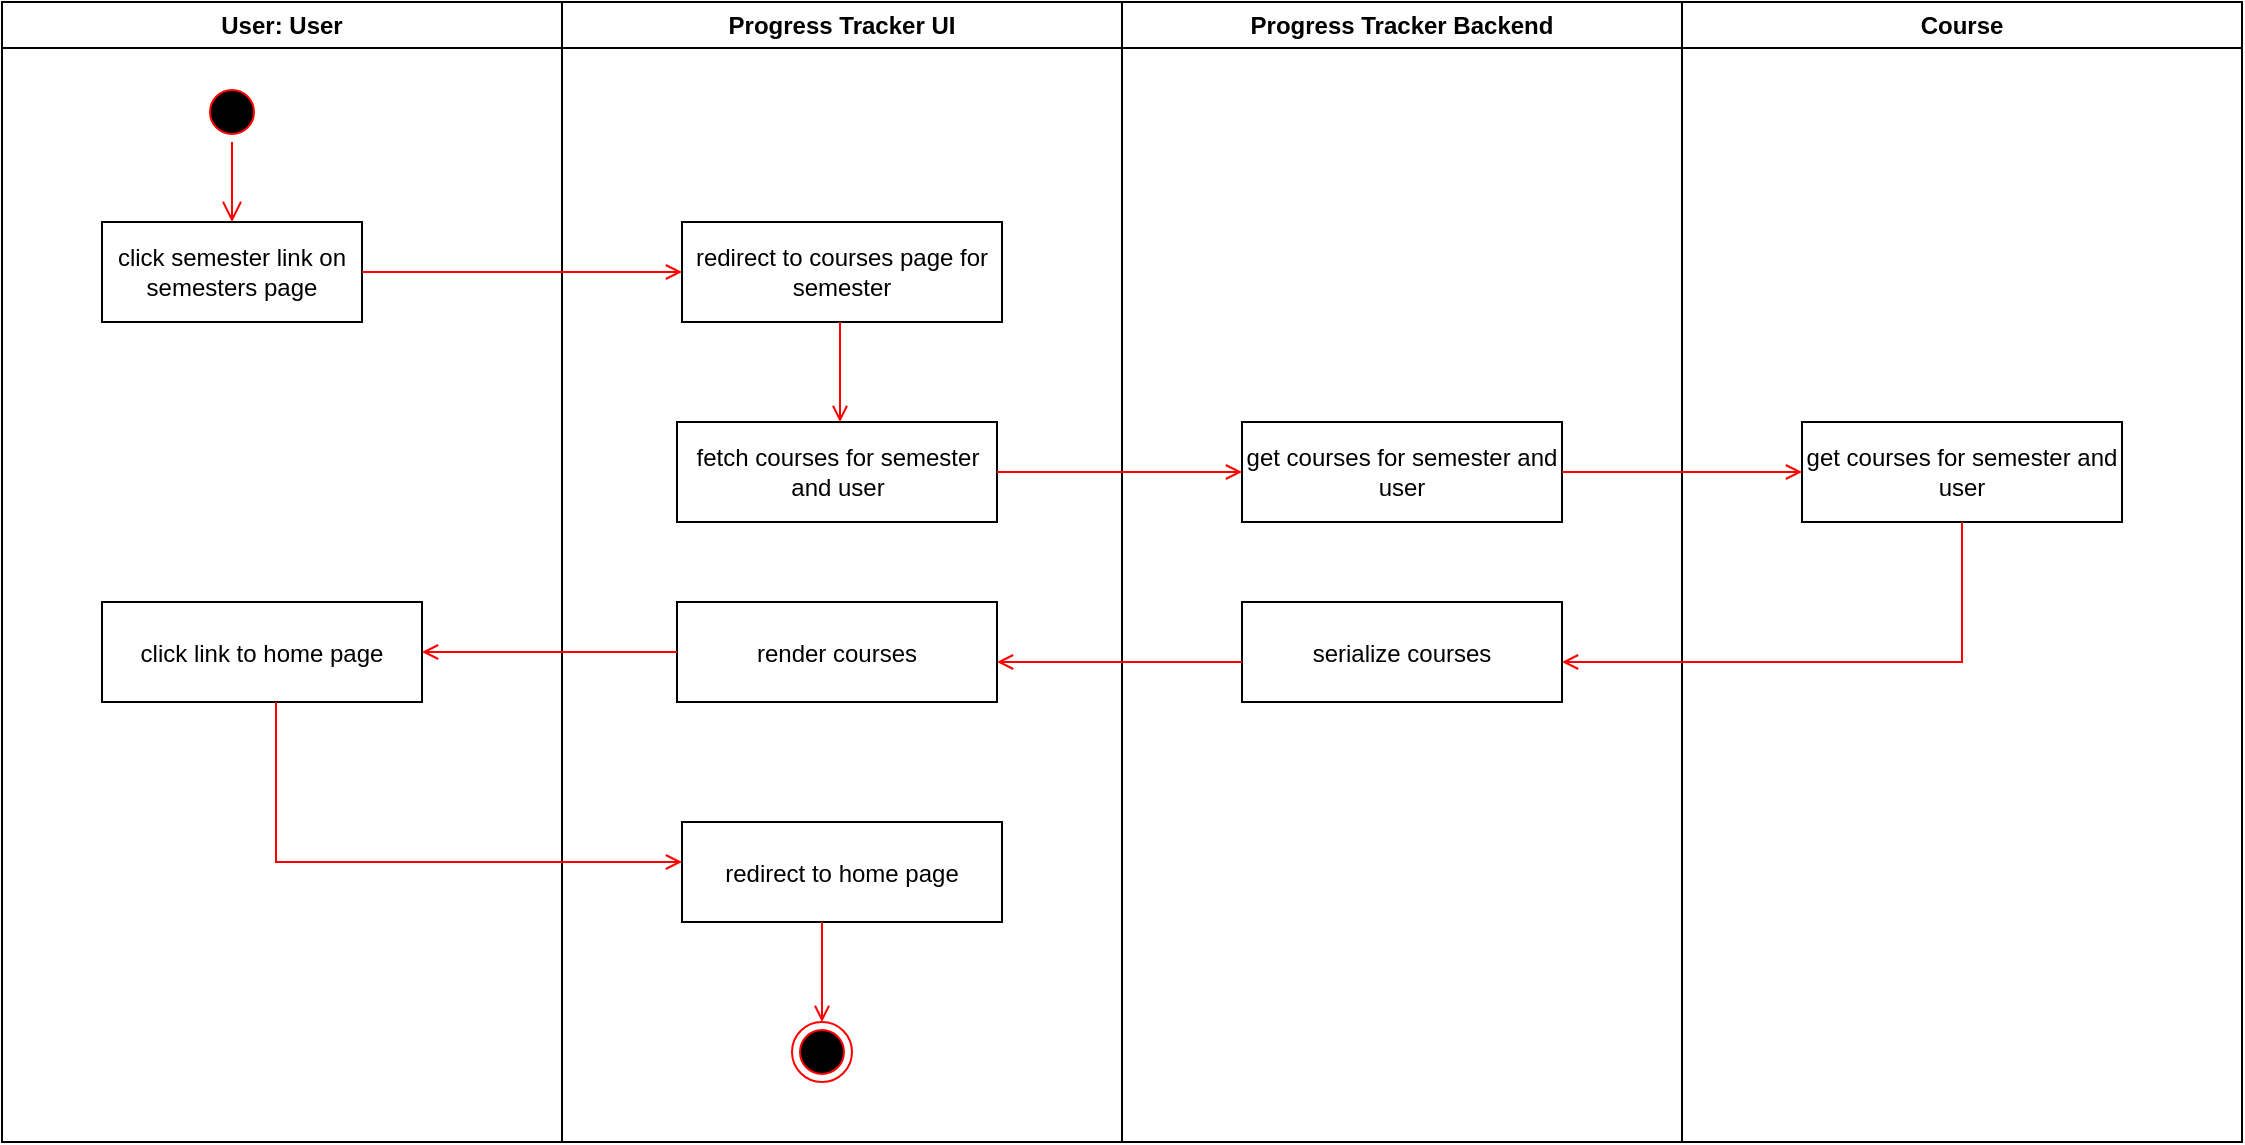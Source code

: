 <?xml version="1.0" encoding="UTF-8"?>
<mxfile compressed="false" version="12.1.7" type="device" pages="1"><diagram id="qxIXQQoXLA4KPB8yL7MM" name="Page-3"><mxGraphModel dx="1181" dy="723" grid="1" gridSize="10" guides="1" tooltips="1" connect="1" arrows="1" fold="1" page="1" pageScale="1" pageWidth="850" pageHeight="1100" math="0" shadow="0"><root><mxCell id="4MsPIWo7bYqa63KtsmRX-0"/><mxCell id="4MsPIWo7bYqa63KtsmRX-1" parent="4MsPIWo7bYqa63KtsmRX-0"/><mxCell id="LsV0TuWWeMVyQ18mXXkU-35" value="User: User" style="swimlane;whiteSpace=wrap" parent="4MsPIWo7bYqa63KtsmRX-1" vertex="1"><mxGeometry x="440" y="280" width="280" height="570" as="geometry"/></mxCell><mxCell id="LsV0TuWWeMVyQ18mXXkU-36" value="" style="ellipse;shape=startState;fillColor=#000000;strokeColor=#ff0000;" parent="LsV0TuWWeMVyQ18mXXkU-35" vertex="1"><mxGeometry x="100" y="40" width="30" height="30" as="geometry"/></mxCell><mxCell id="LsV0TuWWeMVyQ18mXXkU-37" value="" style="edgeStyle=elbowEdgeStyle;elbow=horizontal;verticalAlign=bottom;endArrow=open;endSize=8;strokeColor=#FF0000;endFill=1;rounded=0;jumpStyle=arc;" parent="LsV0TuWWeMVyQ18mXXkU-35" source="LsV0TuWWeMVyQ18mXXkU-36" target="LsV0TuWWeMVyQ18mXXkU-38" edge="1"><mxGeometry x="100" y="40" as="geometry"><mxPoint x="115" y="110" as="targetPoint"/></mxGeometry></mxCell><mxCell id="LsV0TuWWeMVyQ18mXXkU-38" value="click semester link on semesters page" style="whiteSpace=wrap;" parent="LsV0TuWWeMVyQ18mXXkU-35" vertex="1"><mxGeometry x="50" y="110" width="130" height="50" as="geometry"/></mxCell><mxCell id="Nz6OXigeq6Z0XNe9WV_4-19" value="click link to home page" style="" parent="LsV0TuWWeMVyQ18mXXkU-35" vertex="1"><mxGeometry x="50" y="300" width="160" height="50" as="geometry"/></mxCell><mxCell id="LsV0TuWWeMVyQ18mXXkU-44" value="Progress Tracker UI" style="swimlane;whiteSpace=wrap" parent="4MsPIWo7bYqa63KtsmRX-1" vertex="1"><mxGeometry x="720" y="280" width="280" height="570" as="geometry"/></mxCell><mxCell id="LsV0TuWWeMVyQ18mXXkU-39" value="redirect to courses page for semester" style="whiteSpace=wrap;" parent="LsV0TuWWeMVyQ18mXXkU-44" vertex="1"><mxGeometry x="60" y="110" width="160" height="50" as="geometry"/></mxCell><mxCell id="Nz6OXigeq6Z0XNe9WV_4-8" value="fetch courses for semester and user" style="whiteSpace=wrap;" parent="LsV0TuWWeMVyQ18mXXkU-44" vertex="1"><mxGeometry x="57.5" y="210" width="160" height="50" as="geometry"/></mxCell><mxCell id="Nz6OXigeq6Z0XNe9WV_4-9" value="" style="endArrow=open;strokeColor=#FF0000;endFill=1;rounded=0;jumpStyle=arc;edgeStyle=elbowEdgeStyle;" parent="LsV0TuWWeMVyQ18mXXkU-44" source="LsV0TuWWeMVyQ18mXXkU-39" target="Nz6OXigeq6Z0XNe9WV_4-8" edge="1"><mxGeometry relative="1" as="geometry"><mxPoint x="80" y="184.5" as="sourcePoint"/><mxPoint x="240" y="184.5" as="targetPoint"/></mxGeometry></mxCell><mxCell id="Nz6OXigeq6Z0XNe9WV_4-17" value="render courses" style="" parent="LsV0TuWWeMVyQ18mXXkU-44" vertex="1"><mxGeometry x="57.5" y="300" width="160" height="50" as="geometry"/></mxCell><mxCell id="Nz6OXigeq6Z0XNe9WV_4-21" value="redirect to home page" style="" parent="LsV0TuWWeMVyQ18mXXkU-44" vertex="1"><mxGeometry x="60" y="410" width="160" height="50" as="geometry"/></mxCell><mxCell id="Nz6OXigeq6Z0XNe9WV_4-23" value="" style="ellipse;html=1;shape=endState;fillColor=#000000;strokeColor=#ff0000;" parent="LsV0TuWWeMVyQ18mXXkU-44" vertex="1"><mxGeometry x="115" y="510" width="30" height="30" as="geometry"/></mxCell><mxCell id="Nz6OXigeq6Z0XNe9WV_4-24" value="" style="endArrow=open;strokeColor=#FF0000;endFill=1;rounded=0;jumpStyle=arc;edgeStyle=elbowEdgeStyle;" parent="LsV0TuWWeMVyQ18mXXkU-44" source="Nz6OXigeq6Z0XNe9WV_4-21" target="Nz6OXigeq6Z0XNe9WV_4-23" edge="1"><mxGeometry relative="1" as="geometry"><mxPoint x="56" y="510" as="sourcePoint"/><mxPoint x="259" y="590.0" as="targetPoint"/><Array as="points"><mxPoint x="130" y="480"/><mxPoint x="97.5" y="745"/><mxPoint x="127.5" y="715"/><mxPoint x="37.5" y="745"/><mxPoint x="87.5" y="735"/></Array></mxGeometry></mxCell><mxCell id="LsV0TuWWeMVyQ18mXXkU-63" value="Progress Tracker Backend" style="swimlane;whiteSpace=wrap" parent="4MsPIWo7bYqa63KtsmRX-1" vertex="1"><mxGeometry x="1000" y="280" width="280" height="570" as="geometry"><mxRectangle x="724.5" y="128" width="80" height="23" as="alternateBounds"/></mxGeometry></mxCell><mxCell id="Nz6OXigeq6Z0XNe9WV_4-11" value="get courses for semester and user" style="whiteSpace=wrap;" parent="LsV0TuWWeMVyQ18mXXkU-63" vertex="1"><mxGeometry x="60" y="210" width="160" height="50" as="geometry"/></mxCell><mxCell id="Nz6OXigeq6Z0XNe9WV_4-15" value="serialize courses" style="" parent="LsV0TuWWeMVyQ18mXXkU-63" vertex="1"><mxGeometry x="60" y="300" width="160" height="50" as="geometry"/></mxCell><mxCell id="LsV0TuWWeMVyQ18mXXkU-40" value="" style="endArrow=open;strokeColor=#FF0000;endFill=1;rounded=0;jumpStyle=arc;" parent="4MsPIWo7bYqa63KtsmRX-1" source="LsV0TuWWeMVyQ18mXXkU-38" target="LsV0TuWWeMVyQ18mXXkU-39" edge="1"><mxGeometry relative="1" as="geometry"/></mxCell><mxCell id="Nz6OXigeq6Z0XNe9WV_4-0" value="Course" style="swimlane;whiteSpace=wrap" parent="4MsPIWo7bYqa63KtsmRX-1" vertex="1"><mxGeometry x="1280" y="280" width="280" height="570" as="geometry"><mxRectangle x="724.5" y="128" width="80" height="23" as="alternateBounds"/></mxGeometry></mxCell><mxCell id="Nz6OXigeq6Z0XNe9WV_4-12" value="get courses for semester and user" style="whiteSpace=wrap;" parent="Nz6OXigeq6Z0XNe9WV_4-0" vertex="1"><mxGeometry x="60" y="210" width="160" height="50" as="geometry"/></mxCell><mxCell id="Nz6OXigeq6Z0XNe9WV_4-13" value="" style="endArrow=open;strokeColor=#FF0000;endFill=1;rounded=0;jumpStyle=arc;edgeStyle=elbowEdgeStyle;" parent="4MsPIWo7bYqa63KtsmRX-1" source="Nz6OXigeq6Z0XNe9WV_4-8" target="Nz6OXigeq6Z0XNe9WV_4-11" edge="1"><mxGeometry relative="1" as="geometry"><mxPoint x="1029.833" y="510" as="sourcePoint"/><mxPoint x="1029.833" y="560" as="targetPoint"/></mxGeometry></mxCell><mxCell id="Nz6OXigeq6Z0XNe9WV_4-14" value="" style="endArrow=open;strokeColor=#FF0000;endFill=1;rounded=0;jumpStyle=arc;edgeStyle=elbowEdgeStyle;" parent="4MsPIWo7bYqa63KtsmRX-1" source="Nz6OXigeq6Z0XNe9WV_4-11" target="Nz6OXigeq6Z0XNe9WV_4-12" edge="1"><mxGeometry relative="1" as="geometry"><mxPoint x="1219" y="560" as="sourcePoint"/><mxPoint x="1341.5" y="560" as="targetPoint"/></mxGeometry></mxCell><mxCell id="Nz6OXigeq6Z0XNe9WV_4-16" value="" style="endArrow=open;strokeColor=#FF0000;endFill=1;rounded=0;jumpStyle=arc;edgeStyle=elbowEdgeStyle;" parent="4MsPIWo7bYqa63KtsmRX-1" source="Nz6OXigeq6Z0XNe9WV_4-12" target="Nz6OXigeq6Z0XNe9WV_4-15" edge="1"><mxGeometry relative="1" as="geometry"><mxPoint x="1290" y="620" as="sourcePoint"/><mxPoint x="1410" y="620" as="targetPoint"/><Array as="points"><mxPoint x="1420" y="610"/><mxPoint x="1420" y="590"/><mxPoint x="1450" y="560"/><mxPoint x="1360" y="590"/><mxPoint x="1410" y="580"/></Array></mxGeometry></mxCell><mxCell id="Nz6OXigeq6Z0XNe9WV_4-18" value="" style="endArrow=open;strokeColor=#FF0000;endFill=1;rounded=0;jumpStyle=arc;edgeStyle=elbowEdgeStyle;" parent="4MsPIWo7bYqa63KtsmRX-1" source="Nz6OXigeq6Z0XNe9WV_4-15" target="Nz6OXigeq6Z0XNe9WV_4-17" edge="1"><mxGeometry relative="1" as="geometry"><mxPoint x="1049.5" y="660" as="sourcePoint"/><mxPoint x="849.5" y="730" as="targetPoint"/><Array as="points"><mxPoint x="1000" y="610"/><mxPoint x="1049.5" y="710"/><mxPoint x="1079.5" y="680"/><mxPoint x="989.5" y="710"/><mxPoint x="1039.5" y="700"/></Array></mxGeometry></mxCell><mxCell id="Nz6OXigeq6Z0XNe9WV_4-20" value="" style="endArrow=open;strokeColor=#FF0000;endFill=1;rounded=0;jumpStyle=arc;edgeStyle=elbowEdgeStyle;" parent="4MsPIWo7bYqa63KtsmRX-1" source="Nz6OXigeq6Z0XNe9WV_4-17" target="Nz6OXigeq6Z0XNe9WV_4-19" edge="1"><mxGeometry relative="1" as="geometry"><mxPoint x="772.5" y="650" as="sourcePoint"/><mxPoint x="650" y="650" as="targetPoint"/><Array as="points"><mxPoint x="720" y="605"/><mxPoint x="762" y="750"/><mxPoint x="792" y="720"/><mxPoint x="702" y="750"/><mxPoint x="752" y="740"/></Array></mxGeometry></mxCell><mxCell id="Nz6OXigeq6Z0XNe9WV_4-22" value="" style="endArrow=open;strokeColor=#FF0000;endFill=1;rounded=0;jumpStyle=arc;edgeStyle=elbowEdgeStyle;" parent="4MsPIWo7bYqa63KtsmRX-1" source="Nz6OXigeq6Z0XNe9WV_4-19" target="Nz6OXigeq6Z0XNe9WV_4-21" edge="1"><mxGeometry relative="1" as="geometry"><mxPoint x="596" y="660" as="sourcePoint"/><mxPoint x="506.5" y="720" as="targetPoint"/><Array as="points"><mxPoint x="577" y="710"/><mxPoint x="618.5" y="865"/><mxPoint x="648.5" y="835"/><mxPoint x="558.5" y="865"/><mxPoint x="608.5" y="855"/></Array></mxGeometry></mxCell></root></mxGraphModel></diagram></mxfile>